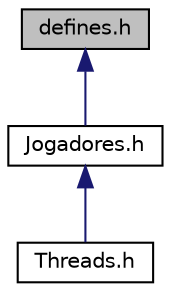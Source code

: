 digraph "defines.h"
{
  edge [fontname="Helvetica",fontsize="10",labelfontname="Helvetica",labelfontsize="10"];
  node [fontname="Helvetica",fontsize="10",shape=record];
  Node1 [label="defines.h",height=0.2,width=0.4,color="black", fillcolor="grey75", style="filled", fontcolor="black"];
  Node1 -> Node2 [dir="back",color="midnightblue",fontsize="10",style="solid",fontname="Helvetica"];
  Node2 [label="Jogadores.h",height=0.2,width=0.4,color="black", fillcolor="white", style="filled",URL="$Jogadores_8h.html",tooltip="Conteúdo relacionado às threads dos jogadores. "];
  Node2 -> Node3 [dir="back",color="midnightblue",fontsize="10",style="solid",fontname="Helvetica"];
  Node3 [label="Threads.h",height=0.2,width=0.4,color="black", fillcolor="white", style="filled",URL="$Threads_8h.html",tooltip="Conteúdo relacionado às threads. "];
}
